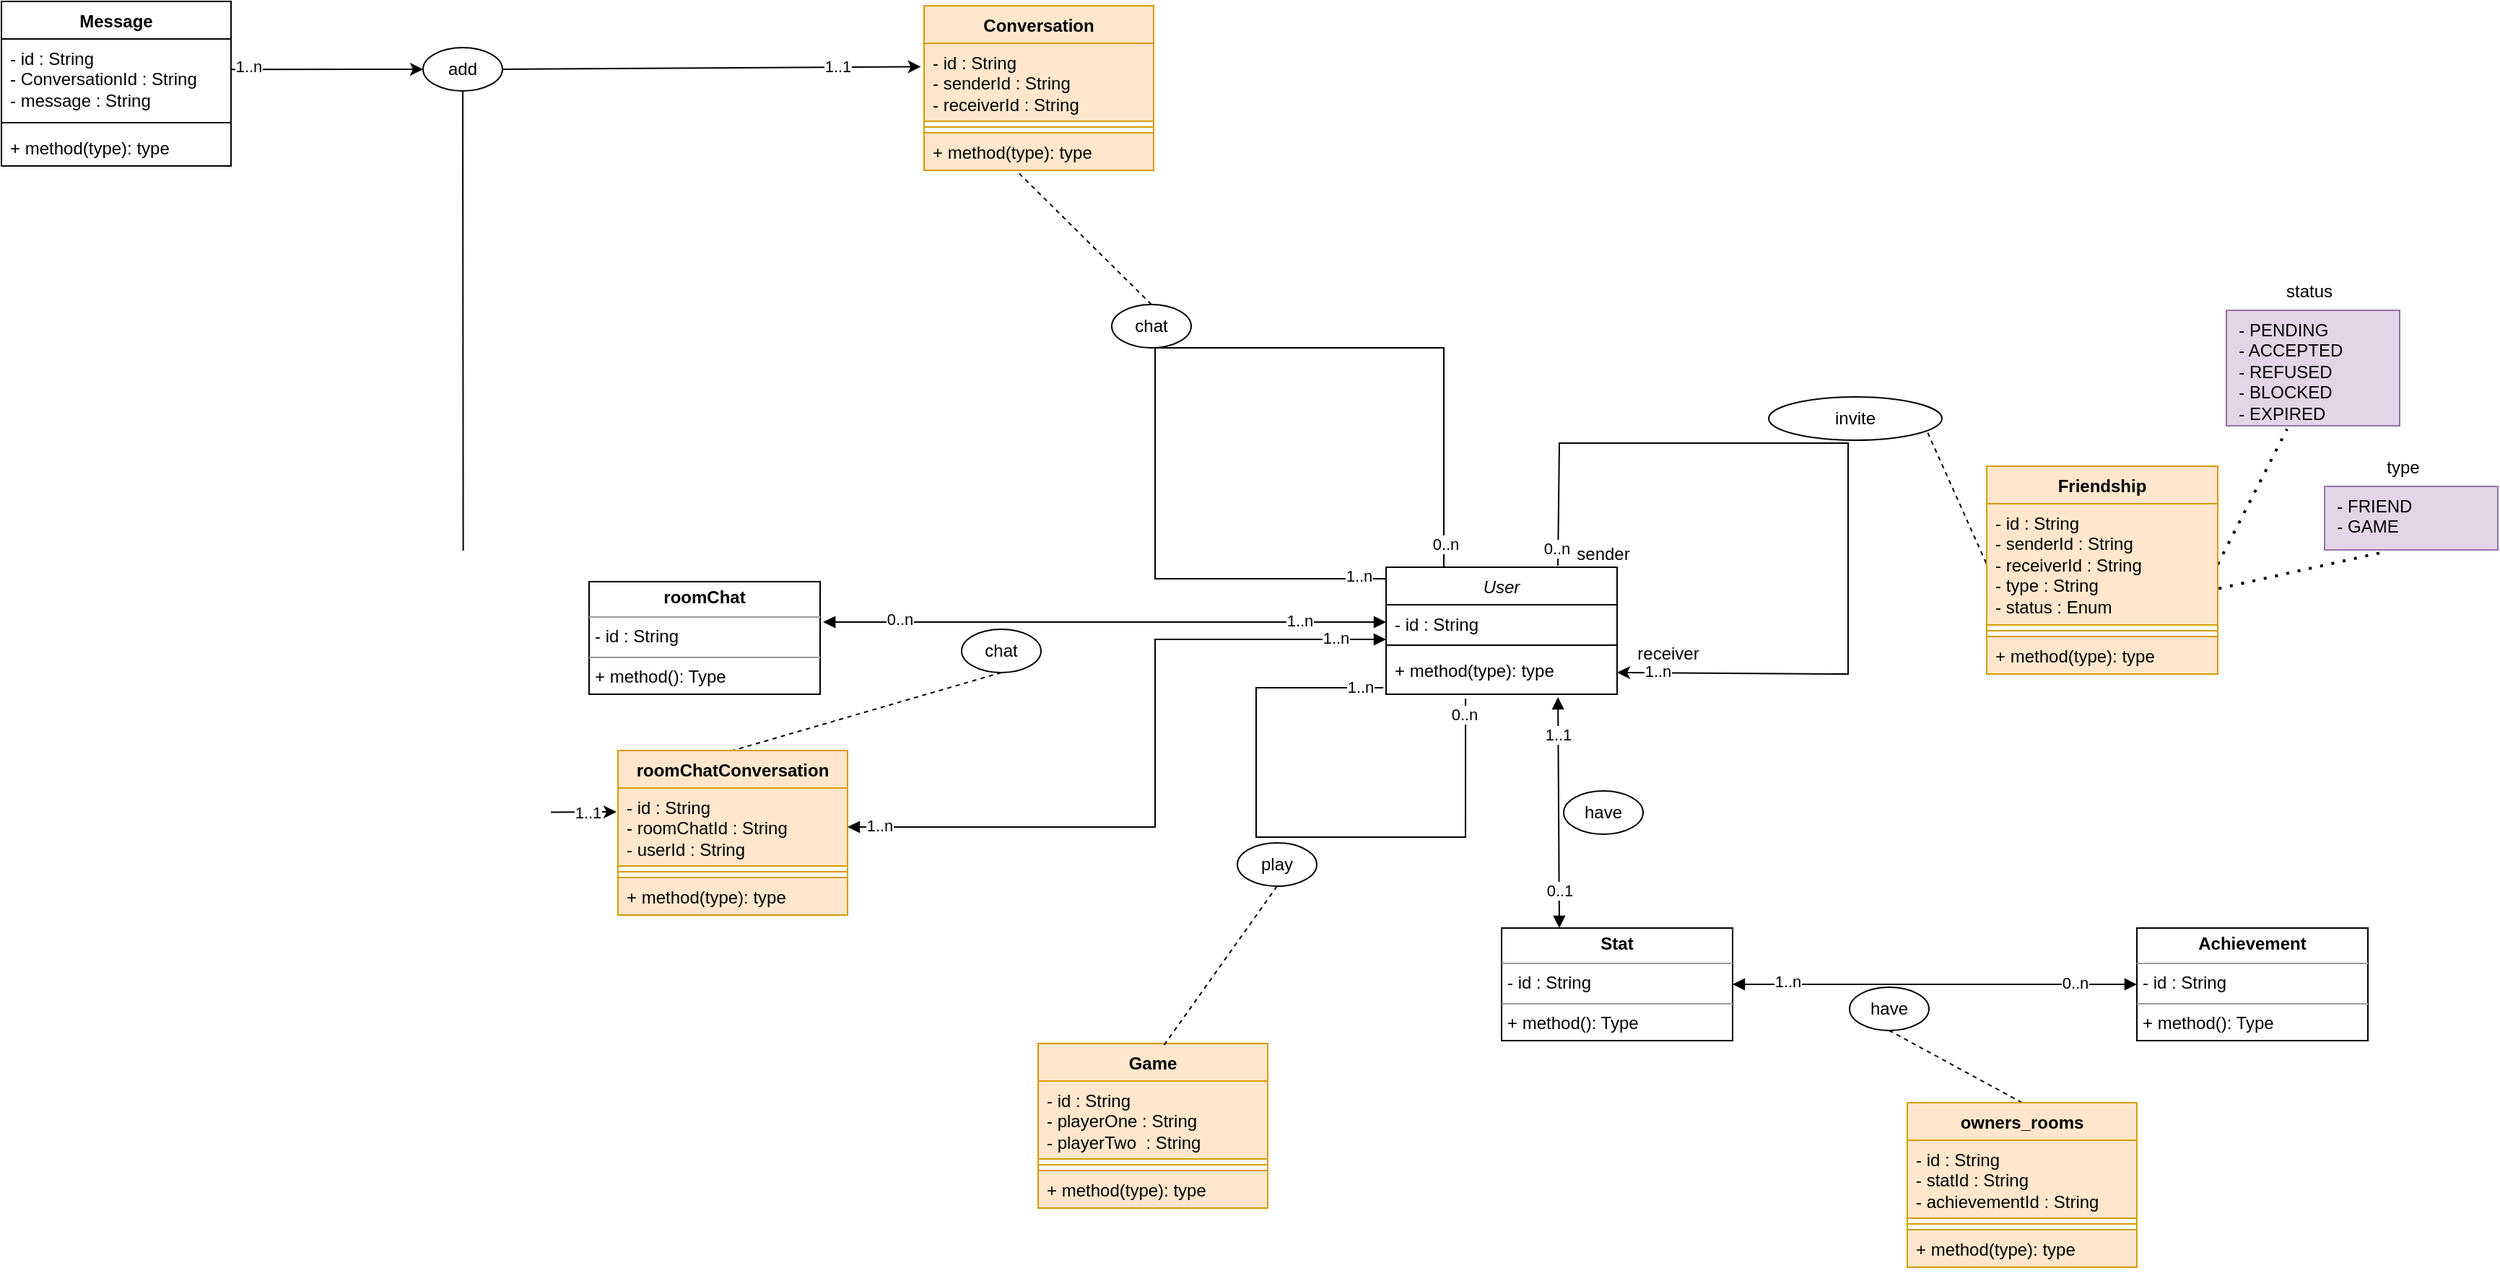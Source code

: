 <mxfile version="21.4.0" type="github">
  <diagram id="C5RBs43oDa-KdzZeNtuy" name="Page-1">
    <mxGraphModel dx="3493" dy="1493" grid="1" gridSize="10" guides="1" tooltips="1" connect="1" arrows="1" fold="1" page="1" pageScale="1" pageWidth="827" pageHeight="1169" math="0" shadow="0">
      <root>
        <mxCell id="WIyWlLk6GJQsqaUBKTNV-0" />
        <mxCell id="WIyWlLk6GJQsqaUBKTNV-1" parent="WIyWlLk6GJQsqaUBKTNV-0" />
        <mxCell id="zkfFHV4jXpPFQw0GAbJ--0" value="User" style="swimlane;fontStyle=2;align=center;verticalAlign=top;childLayout=stackLayout;horizontal=1;startSize=26;horizontalStack=0;resizeParent=1;resizeLast=0;collapsible=1;marginBottom=0;rounded=0;shadow=0;strokeWidth=1;" parent="WIyWlLk6GJQsqaUBKTNV-1" vertex="1">
          <mxGeometry x="320" y="510" width="160" height="88" as="geometry">
            <mxRectangle x="400" y="520" width="160" height="26" as="alternateBounds" />
          </mxGeometry>
        </mxCell>
        <mxCell id="zkfFHV4jXpPFQw0GAbJ--1" value="- id : String" style="text;align=left;verticalAlign=top;spacingLeft=4;spacingRight=4;overflow=hidden;rotatable=0;points=[[0,0.5],[1,0.5]];portConstraint=eastwest;" parent="zkfFHV4jXpPFQw0GAbJ--0" vertex="1">
          <mxGeometry y="26" width="160" height="24" as="geometry" />
        </mxCell>
        <mxCell id="zkfFHV4jXpPFQw0GAbJ--4" value="" style="line;html=1;strokeWidth=1;align=left;verticalAlign=middle;spacingTop=-1;spacingLeft=3;spacingRight=3;rotatable=0;labelPosition=right;points=[];portConstraint=eastwest;" parent="zkfFHV4jXpPFQw0GAbJ--0" vertex="1">
          <mxGeometry y="50" width="160" height="8" as="geometry" />
        </mxCell>
        <mxCell id="ZP9Y8yQ6oTrMv08s4SxV-12" value="" style="endArrow=classic;html=1;rounded=0;exitX=0.595;exitY=-0.006;exitDx=0;exitDy=0;exitPerimeter=0;entryX=1;entryY=0.5;entryDx=0;entryDy=0;" parent="zkfFHV4jXpPFQw0GAbJ--0" target="ZP9Y8yQ6oTrMv08s4SxV-41" edge="1">
          <mxGeometry width="50" height="50" relative="1" as="geometry">
            <mxPoint x="119" y="-0.96" as="sourcePoint" />
            <mxPoint x="199" y="80" as="targetPoint" />
            <Array as="points">
              <mxPoint x="120" y="-86" />
              <mxPoint x="320" y="-86" />
              <mxPoint x="320" y="74" />
            </Array>
          </mxGeometry>
        </mxCell>
        <mxCell id="ZP9Y8yQ6oTrMv08s4SxV-14" value="0..n" style="edgeLabel;html=1;align=center;verticalAlign=middle;resizable=0;points=[];" parent="ZP9Y8yQ6oTrMv08s4SxV-12" vertex="1" connectable="0">
          <mxGeometry x="-0.96" y="1" relative="1" as="geometry">
            <mxPoint as="offset" />
          </mxGeometry>
        </mxCell>
        <mxCell id="ZP9Y8yQ6oTrMv08s4SxV-15" value="1..n" style="edgeLabel;html=1;align=center;verticalAlign=middle;resizable=0;points=[];" parent="ZP9Y8yQ6oTrMv08s4SxV-12" vertex="1" connectable="0">
          <mxGeometry x="0.941" y="-1" relative="1" as="geometry">
            <mxPoint x="10" as="offset" />
          </mxGeometry>
        </mxCell>
        <mxCell id="ZP9Y8yQ6oTrMv08s4SxV-41" value="+ method(type): type" style="text;strokeColor=none;fillColor=none;align=left;verticalAlign=top;spacingLeft=4;spacingRight=4;overflow=hidden;rotatable=0;points=[[0,0.5],[1,0.5]];portConstraint=eastwest;whiteSpace=wrap;html=1;" parent="zkfFHV4jXpPFQw0GAbJ--0" vertex="1">
          <mxGeometry y="58" width="160" height="30" as="geometry" />
        </mxCell>
        <mxCell id="IBgvhfcJ9Fi39RESurxE-10" value="" style="endArrow=none;html=1;edgeStyle=orthogonalEdgeStyle;rounded=0;entryX=0.25;entryY=0;entryDx=0;entryDy=0;exitX=0;exitY=0.5;exitDx=0;exitDy=0;" parent="zkfFHV4jXpPFQw0GAbJ--0" source="zkfFHV4jXpPFQw0GAbJ--1" target="zkfFHV4jXpPFQw0GAbJ--0" edge="1">
          <mxGeometry relative="1" as="geometry">
            <mxPoint y="74" as="sourcePoint" />
            <mxPoint x="-20" y="24" as="targetPoint" />
            <Array as="points">
              <mxPoint y="8" />
              <mxPoint x="-160" y="8" />
              <mxPoint x="-160" y="-152" />
              <mxPoint x="40" y="-152" />
            </Array>
          </mxGeometry>
        </mxCell>
        <mxCell id="IBgvhfcJ9Fi39RESurxE-13" value="0..n" style="edgeLabel;html=1;align=center;verticalAlign=middle;resizable=0;points=[];" parent="IBgvhfcJ9Fi39RESurxE-10" vertex="1" connectable="0">
          <mxGeometry x="0.953" y="1" relative="1" as="geometry">
            <mxPoint as="offset" />
          </mxGeometry>
        </mxCell>
        <mxCell id="IBgvhfcJ9Fi39RESurxE-14" value="1..n" style="edgeLabel;html=1;align=center;verticalAlign=middle;resizable=0;points=[];" parent="IBgvhfcJ9Fi39RESurxE-10" vertex="1" connectable="0">
          <mxGeometry x="-0.934" y="-2" relative="1" as="geometry">
            <mxPoint x="-21" y="-9" as="offset" />
          </mxGeometry>
        </mxCell>
        <mxCell id="1xW8-iUil5HMi-HdQ3HY-20" value="" style="endArrow=none;html=1;edgeStyle=orthogonalEdgeStyle;rounded=0;exitX=0.344;exitY=1.1;exitDx=0;exitDy=0;exitPerimeter=0;entryX=-0.012;entryY=0.85;entryDx=0;entryDy=0;entryPerimeter=0;" edge="1" parent="zkfFHV4jXpPFQw0GAbJ--0" source="ZP9Y8yQ6oTrMv08s4SxV-41" target="ZP9Y8yQ6oTrMv08s4SxV-41">
          <mxGeometry relative="1" as="geometry">
            <mxPoint x="55.04" y="107.99" as="sourcePoint" />
            <mxPoint y="75" as="targetPoint" />
            <Array as="points">
              <mxPoint x="55" y="187" />
              <mxPoint x="-90" y="187" />
              <mxPoint x="-90" y="84" />
            </Array>
          </mxGeometry>
        </mxCell>
        <mxCell id="1xW8-iUil5HMi-HdQ3HY-30" value="1..n" style="edgeLabel;html=1;align=center;verticalAlign=middle;resizable=0;points=[];" vertex="1" connectable="0" parent="1xW8-iUil5HMi-HdQ3HY-20">
          <mxGeometry x="0.923" y="2" relative="1" as="geometry">
            <mxPoint y="1" as="offset" />
          </mxGeometry>
        </mxCell>
        <mxCell id="1xW8-iUil5HMi-HdQ3HY-31" value="0..n" style="edgeLabel;html=1;align=center;verticalAlign=middle;resizable=0;points=[];" vertex="1" connectable="0" parent="1xW8-iUil5HMi-HdQ3HY-20">
          <mxGeometry x="-0.948" y="-1" relative="1" as="geometry">
            <mxPoint as="offset" />
          </mxGeometry>
        </mxCell>
        <mxCell id="t-XptclObG062WxtiwhP-8" value="" style="endArrow=none;dashed=1;html=1;rounded=0;entryX=0;entryY=0.5;entryDx=0;entryDy=0;exitX=0.918;exitY=0.827;exitDx=0;exitDy=0;exitPerimeter=0;" parent="WIyWlLk6GJQsqaUBKTNV-1" source="t-XptclObG062WxtiwhP-11" target="ZP9Y8yQ6oTrMv08s4SxV-38" edge="1">
          <mxGeometry width="50" height="50" relative="1" as="geometry">
            <mxPoint x="720" y="500" as="sourcePoint" />
            <mxPoint x="800" y="460" as="targetPoint" />
          </mxGeometry>
        </mxCell>
        <mxCell id="t-XptclObG062WxtiwhP-11" value="invite" style="ellipse;whiteSpace=wrap;html=1;" parent="WIyWlLk6GJQsqaUBKTNV-1" vertex="1">
          <mxGeometry x="585" y="392" width="120" height="30" as="geometry" />
        </mxCell>
        <mxCell id="t-XptclObG062WxtiwhP-16" value="&amp;nbsp; - PENDING&lt;br&gt;&amp;nbsp; - ACCEPTED&lt;br&gt;&amp;nbsp; - REFUSED&lt;br&gt;&amp;nbsp; - BLOCKED&lt;br&gt;&amp;nbsp; - EXPIRED" style="whiteSpace=wrap;html=1;align=left;verticalAlign=top;fillColor=#e1d5e7;strokeColor=#9673a6;" parent="WIyWlLk6GJQsqaUBKTNV-1" vertex="1">
          <mxGeometry x="902" y="332" width="120" height="80" as="geometry" />
        </mxCell>
        <mxCell id="t-XptclObG062WxtiwhP-18" value="" style="endArrow=none;dashed=1;html=1;dashPattern=1 3;strokeWidth=2;rounded=0;entryX=0.35;entryY=1.029;entryDx=0;entryDy=0;entryPerimeter=0;exitX=1;exitY=0.5;exitDx=0;exitDy=0;" parent="WIyWlLk6GJQsqaUBKTNV-1" source="ZP9Y8yQ6oTrMv08s4SxV-38" target="t-XptclObG062WxtiwhP-16" edge="1">
          <mxGeometry width="50" height="50" relative="1" as="geometry">
            <mxPoint x="961" y="449.75" as="sourcePoint" />
            <mxPoint x="1040" y="437" as="targetPoint" />
          </mxGeometry>
        </mxCell>
        <mxCell id="t-XptclObG062WxtiwhP-19" value="status" style="text;html=1;align=center;verticalAlign=middle;resizable=0;points=[];autosize=1;strokeColor=none;fillColor=none;" parent="WIyWlLk6GJQsqaUBKTNV-1" vertex="1">
          <mxGeometry x="929" y="304" width="60" height="30" as="geometry" />
        </mxCell>
        <mxCell id="ZP9Y8yQ6oTrMv08s4SxV-18" value="sender" style="text;html=1;align=center;verticalAlign=middle;resizable=0;points=[];autosize=1;strokeColor=none;fillColor=none;" parent="WIyWlLk6GJQsqaUBKTNV-1" vertex="1">
          <mxGeometry x="440" y="486" width="60" height="30" as="geometry" />
        </mxCell>
        <mxCell id="ZP9Y8yQ6oTrMv08s4SxV-19" value="receiver" style="text;html=1;align=center;verticalAlign=middle;resizable=0;points=[];autosize=1;strokeColor=none;fillColor=none;" parent="WIyWlLk6GJQsqaUBKTNV-1" vertex="1">
          <mxGeometry x="480" y="555" width="70" height="30" as="geometry" />
        </mxCell>
        <mxCell id="ZP9Y8yQ6oTrMv08s4SxV-37" value="Friendship" style="swimlane;fontStyle=1;align=center;verticalAlign=top;childLayout=stackLayout;horizontal=1;startSize=26;horizontalStack=0;resizeParent=1;resizeParentMax=0;resizeLast=0;collapsible=1;marginBottom=0;whiteSpace=wrap;html=1;fillColor=#ffe6cc;strokeColor=#d79b00;" parent="WIyWlLk6GJQsqaUBKTNV-1" vertex="1">
          <mxGeometry x="736" y="440" width="160" height="144" as="geometry">
            <mxRectangle x="760" y="440" width="100" height="30" as="alternateBounds" />
          </mxGeometry>
        </mxCell>
        <mxCell id="ZP9Y8yQ6oTrMv08s4SxV-38" value="- id : String&lt;br&gt;- senderId : String&lt;br&gt;- receiverId : String&lt;br&gt;- type : String&lt;br&gt;- status : Enum" style="text;strokeColor=#d79b00;fillColor=#ffe6cc;align=left;verticalAlign=top;spacingLeft=4;spacingRight=4;overflow=hidden;rotatable=0;points=[[0,0.5],[1,0.5]];portConstraint=eastwest;whiteSpace=wrap;html=1;" parent="ZP9Y8yQ6oTrMv08s4SxV-37" vertex="1">
          <mxGeometry y="26" width="160" height="84" as="geometry" />
        </mxCell>
        <mxCell id="ZP9Y8yQ6oTrMv08s4SxV-39" value="" style="line;strokeWidth=1;fillColor=none;align=left;verticalAlign=middle;spacingTop=-1;spacingLeft=3;spacingRight=3;rotatable=0;labelPosition=right;points=[];portConstraint=eastwest;strokeColor=inherit;" parent="ZP9Y8yQ6oTrMv08s4SxV-37" vertex="1">
          <mxGeometry y="110" width="160" height="8" as="geometry" />
        </mxCell>
        <mxCell id="ZP9Y8yQ6oTrMv08s4SxV-40" value="+ method(type): type" style="text;strokeColor=#d79b00;fillColor=#ffe6cc;align=left;verticalAlign=top;spacingLeft=4;spacingRight=4;overflow=hidden;rotatable=0;points=[[0,0.5],[1,0.5]];portConstraint=eastwest;whiteSpace=wrap;html=1;" parent="ZP9Y8yQ6oTrMv08s4SxV-37" vertex="1">
          <mxGeometry y="118" width="160" height="26" as="geometry" />
        </mxCell>
        <mxCell id="ZP9Y8yQ6oTrMv08s4SxV-46" value="Message" style="swimlane;fontStyle=1;align=center;verticalAlign=top;childLayout=stackLayout;horizontal=1;startSize=26;horizontalStack=0;resizeParent=1;resizeParentMax=0;resizeLast=0;collapsible=1;marginBottom=0;whiteSpace=wrap;html=1;" parent="WIyWlLk6GJQsqaUBKTNV-1" vertex="1">
          <mxGeometry x="-639" y="118" width="159" height="114" as="geometry">
            <mxRectangle x="-159" y="322" width="90" height="30" as="alternateBounds" />
          </mxGeometry>
        </mxCell>
        <mxCell id="ZP9Y8yQ6oTrMv08s4SxV-47" value="- id : String&lt;br&gt;- ConversationId : String&lt;br&gt;- message : String&lt;br&gt;" style="text;strokeColor=none;fillColor=none;align=left;verticalAlign=top;spacingLeft=4;spacingRight=4;overflow=hidden;rotatable=0;points=[[0,0.5],[1,0.5]];portConstraint=eastwest;whiteSpace=wrap;html=1;" parent="ZP9Y8yQ6oTrMv08s4SxV-46" vertex="1">
          <mxGeometry y="26" width="159" height="54" as="geometry" />
        </mxCell>
        <mxCell id="ZP9Y8yQ6oTrMv08s4SxV-48" value="" style="line;strokeWidth=1;fillColor=none;align=left;verticalAlign=middle;spacingTop=-1;spacingLeft=3;spacingRight=3;rotatable=0;labelPosition=right;points=[];portConstraint=eastwest;strokeColor=inherit;" parent="ZP9Y8yQ6oTrMv08s4SxV-46" vertex="1">
          <mxGeometry y="80" width="159" height="8" as="geometry" />
        </mxCell>
        <mxCell id="ZP9Y8yQ6oTrMv08s4SxV-49" value="+ method(type): type" style="text;strokeColor=none;fillColor=none;align=left;verticalAlign=top;spacingLeft=4;spacingRight=4;overflow=hidden;rotatable=0;points=[[0,0.5],[1,0.5]];portConstraint=eastwest;whiteSpace=wrap;html=1;" parent="ZP9Y8yQ6oTrMv08s4SxV-46" vertex="1">
          <mxGeometry y="88" width="159" height="26" as="geometry" />
        </mxCell>
        <mxCell id="ZP9Y8yQ6oTrMv08s4SxV-58" value="" style="endArrow=none;dashed=1;html=1;rounded=0;entryX=0.408;entryY=1.046;entryDx=0;entryDy=0;entryPerimeter=0;exitX=0.5;exitY=0;exitDx=0;exitDy=0;" parent="WIyWlLk6GJQsqaUBKTNV-1" source="IBgvhfcJ9Fi39RESurxE-19" target="ZP9Y8yQ6oTrMv08s4SxV-62" edge="1">
          <mxGeometry width="50" height="50" relative="1" as="geometry">
            <mxPoint x="130" y="510" as="sourcePoint" />
            <mxPoint x="243.977" y="434.988" as="targetPoint" />
          </mxGeometry>
        </mxCell>
        <mxCell id="ZP9Y8yQ6oTrMv08s4SxV-59" value="Conversation" style="swimlane;fontStyle=1;align=center;verticalAlign=top;childLayout=stackLayout;horizontal=1;startSize=26;horizontalStack=0;resizeParent=1;resizeParentMax=0;resizeLast=0;collapsible=1;marginBottom=0;whiteSpace=wrap;html=1;fillColor=#ffe6cc;strokeColor=#d79b00;" parent="WIyWlLk6GJQsqaUBKTNV-1" vertex="1">
          <mxGeometry y="121" width="159" height="114" as="geometry">
            <mxRectangle x="199" y="327" width="120" height="30" as="alternateBounds" />
          </mxGeometry>
        </mxCell>
        <mxCell id="ZP9Y8yQ6oTrMv08s4SxV-60" value="- id : String&lt;br&gt;- senderId : String&lt;br&gt;- receiverId : String" style="text;strokeColor=#d79b00;fillColor=#ffe6cc;align=left;verticalAlign=top;spacingLeft=4;spacingRight=4;overflow=hidden;rotatable=0;points=[[0,0.5],[1,0.5]];portConstraint=eastwest;whiteSpace=wrap;html=1;" parent="ZP9Y8yQ6oTrMv08s4SxV-59" vertex="1">
          <mxGeometry y="26" width="159" height="54" as="geometry" />
        </mxCell>
        <mxCell id="ZP9Y8yQ6oTrMv08s4SxV-61" value="" style="line;strokeWidth=1;fillColor=none;align=left;verticalAlign=middle;spacingTop=-1;spacingLeft=3;spacingRight=3;rotatable=0;labelPosition=right;points=[];portConstraint=eastwest;strokeColor=inherit;" parent="ZP9Y8yQ6oTrMv08s4SxV-59" vertex="1">
          <mxGeometry y="80" width="159" height="8" as="geometry" />
        </mxCell>
        <mxCell id="ZP9Y8yQ6oTrMv08s4SxV-62" value="+ method(type): type" style="text;strokeColor=#d79b00;fillColor=#ffe6cc;align=left;verticalAlign=top;spacingLeft=4;spacingRight=4;overflow=hidden;rotatable=0;points=[[0,0.5],[1,0.5]];portConstraint=eastwest;whiteSpace=wrap;html=1;" parent="ZP9Y8yQ6oTrMv08s4SxV-59" vertex="1">
          <mxGeometry y="88" width="159" height="26" as="geometry" />
        </mxCell>
        <mxCell id="ZP9Y8yQ6oTrMv08s4SxV-63" value="" style="endArrow=classic;html=1;rounded=0;entryX=-0.014;entryY=0.3;entryDx=0;entryDy=0;entryPerimeter=0;exitX=1;exitY=0.5;exitDx=0;exitDy=0;" parent="WIyWlLk6GJQsqaUBKTNV-1" source="ZP9Y8yQ6oTrMv08s4SxV-67" target="ZP9Y8yQ6oTrMv08s4SxV-60" edge="1">
          <mxGeometry width="50" height="50" relative="1" as="geometry">
            <mxPoint x="-90" y="167" as="sourcePoint" />
            <mxPoint x="9" y="271" as="targetPoint" />
          </mxGeometry>
        </mxCell>
        <mxCell id="ZP9Y8yQ6oTrMv08s4SxV-66" value="1..1" style="edgeLabel;html=1;align=center;verticalAlign=middle;resizable=0;points=[];" parent="ZP9Y8yQ6oTrMv08s4SxV-63" vertex="1" connectable="0">
          <mxGeometry x="0.688" y="-1" relative="1" as="geometry">
            <mxPoint x="-13" y="-2" as="offset" />
          </mxGeometry>
        </mxCell>
        <mxCell id="fXD0ZLrGMLsOHsutMgOB-6" value="&lt;p style=&quot;margin:0px;margin-top:4px;text-align:center;&quot;&gt;&lt;b&gt;Stat&lt;/b&gt;&lt;/p&gt;&lt;hr size=&quot;1&quot;&gt;&lt;p style=&quot;margin:0px;margin-left:4px;&quot;&gt;- id : String&lt;/p&gt;&lt;hr size=&quot;1&quot;&gt;&lt;p style=&quot;margin:0px;margin-left:4px;&quot;&gt;+ method(): Type&lt;/p&gt;" style="verticalAlign=top;align=left;overflow=fill;fontSize=12;fontFamily=Helvetica;html=1;whiteSpace=wrap;" parent="WIyWlLk6GJQsqaUBKTNV-1" vertex="1">
          <mxGeometry x="400" y="760" width="160" height="78" as="geometry" />
        </mxCell>
        <mxCell id="fXD0ZLrGMLsOHsutMgOB-7" value="" style="endArrow=block;startArrow=block;endFill=1;startFill=1;html=1;rounded=0;entryX=0.744;entryY=1.067;entryDx=0;entryDy=0;exitX=0.25;exitY=0;exitDx=0;exitDy=0;entryPerimeter=0;" parent="WIyWlLk6GJQsqaUBKTNV-1" source="fXD0ZLrGMLsOHsutMgOB-6" target="ZP9Y8yQ6oTrMv08s4SxV-41" edge="1">
          <mxGeometry width="160" relative="1" as="geometry">
            <mxPoint x="340" y="750" as="sourcePoint" />
            <mxPoint x="500" y="750" as="targetPoint" />
          </mxGeometry>
        </mxCell>
        <mxCell id="fXD0ZLrGMLsOHsutMgOB-8" value="1..1" style="edgeLabel;html=1;align=center;verticalAlign=middle;resizable=0;points=[];" parent="fXD0ZLrGMLsOHsutMgOB-7" vertex="1" connectable="0">
          <mxGeometry x="0.689" relative="1" as="geometry">
            <mxPoint y="1" as="offset" />
          </mxGeometry>
        </mxCell>
        <mxCell id="fXD0ZLrGMLsOHsutMgOB-9" value="0..1" style="edgeLabel;html=1;align=center;verticalAlign=middle;resizable=0;points=[];" parent="fXD0ZLrGMLsOHsutMgOB-7" vertex="1" connectable="0">
          <mxGeometry x="-0.728" relative="1" as="geometry">
            <mxPoint y="-4" as="offset" />
          </mxGeometry>
        </mxCell>
        <mxCell id="fXD0ZLrGMLsOHsutMgOB-10" value="have" style="ellipse;whiteSpace=wrap;html=1;" parent="WIyWlLk6GJQsqaUBKTNV-1" vertex="1">
          <mxGeometry x="443" y="665" width="55" height="30" as="geometry" />
        </mxCell>
        <mxCell id="cSd56_UXpaNaqpnOmuZ3-0" value="&lt;p style=&quot;margin:0px;margin-top:4px;text-align:center;&quot;&gt;&lt;b&gt;Achievement&lt;/b&gt;&lt;/p&gt;&lt;hr size=&quot;1&quot;&gt;&lt;p style=&quot;margin:0px;margin-left:4px;&quot;&gt;- id : String&lt;/p&gt;&lt;hr size=&quot;1&quot;&gt;&lt;p style=&quot;margin:0px;margin-left:4px;&quot;&gt;+ method(): Type&lt;/p&gt;" style="verticalAlign=top;align=left;overflow=fill;fontSize=12;fontFamily=Helvetica;html=1;whiteSpace=wrap;" parent="WIyWlLk6GJQsqaUBKTNV-1" vertex="1">
          <mxGeometry x="840" y="760" width="160" height="78" as="geometry" />
        </mxCell>
        <mxCell id="cSd56_UXpaNaqpnOmuZ3-1" value="" style="endArrow=block;startArrow=block;endFill=1;startFill=1;html=1;rounded=0;entryX=0;entryY=0.5;entryDx=0;entryDy=0;exitX=1;exitY=0.5;exitDx=0;exitDy=0;" parent="WIyWlLk6GJQsqaUBKTNV-1" source="fXD0ZLrGMLsOHsutMgOB-6" target="cSd56_UXpaNaqpnOmuZ3-0" edge="1">
          <mxGeometry width="160" relative="1" as="geometry">
            <mxPoint x="540" y="770" as="sourcePoint" />
            <mxPoint x="540" y="626" as="targetPoint" />
          </mxGeometry>
        </mxCell>
        <mxCell id="cSd56_UXpaNaqpnOmuZ3-2" value="0..n" style="edgeLabel;html=1;align=center;verticalAlign=middle;resizable=0;points=[];" parent="cSd56_UXpaNaqpnOmuZ3-1" vertex="1" connectable="0">
          <mxGeometry x="0.689" relative="1" as="geometry">
            <mxPoint y="-1" as="offset" />
          </mxGeometry>
        </mxCell>
        <mxCell id="cSd56_UXpaNaqpnOmuZ3-3" value="1..n" style="edgeLabel;html=1;align=center;verticalAlign=middle;resizable=0;points=[];" parent="cSd56_UXpaNaqpnOmuZ3-1" vertex="1" connectable="0">
          <mxGeometry x="-0.728" relative="1" as="geometry">
            <mxPoint y="-2" as="offset" />
          </mxGeometry>
        </mxCell>
        <mxCell id="cSd56_UXpaNaqpnOmuZ3-4" value="have" style="ellipse;whiteSpace=wrap;html=1;" parent="WIyWlLk6GJQsqaUBKTNV-1" vertex="1">
          <mxGeometry x="641" y="801" width="55" height="30" as="geometry" />
        </mxCell>
        <mxCell id="cSd56_UXpaNaqpnOmuZ3-5" value="" style="endArrow=none;dashed=1;html=1;rounded=0;exitX=0.5;exitY=0;exitDx=0;exitDy=0;entryX=0.5;entryY=1;entryDx=0;entryDy=0;" parent="WIyWlLk6GJQsqaUBKTNV-1" source="cSd56_UXpaNaqpnOmuZ3-6" target="cSd56_UXpaNaqpnOmuZ3-4" edge="1">
          <mxGeometry width="50" height="50" relative="1" as="geometry">
            <mxPoint x="434" y="905" as="sourcePoint" />
            <mxPoint x="520" y="855" as="targetPoint" />
          </mxGeometry>
        </mxCell>
        <mxCell id="cSd56_UXpaNaqpnOmuZ3-6" value="owners_rooms" style="swimlane;fontStyle=1;align=center;verticalAlign=top;childLayout=stackLayout;horizontal=1;startSize=26;horizontalStack=0;resizeParent=1;resizeParentMax=0;resizeLast=0;collapsible=1;marginBottom=0;whiteSpace=wrap;html=1;fillColor=#ffe6cc;strokeColor=#d79b00;" parent="WIyWlLk6GJQsqaUBKTNV-1" vertex="1">
          <mxGeometry x="681" y="881" width="159" height="114" as="geometry">
            <mxRectangle x="199" y="327" width="120" height="30" as="alternateBounds" />
          </mxGeometry>
        </mxCell>
        <mxCell id="cSd56_UXpaNaqpnOmuZ3-7" value="- id : String&lt;br&gt;- statId : String&lt;br&gt;- achievementId : String" style="text;strokeColor=#d79b00;fillColor=#ffe6cc;align=left;verticalAlign=top;spacingLeft=4;spacingRight=4;overflow=hidden;rotatable=0;points=[[0,0.5],[1,0.5]];portConstraint=eastwest;whiteSpace=wrap;html=1;" parent="cSd56_UXpaNaqpnOmuZ3-6" vertex="1">
          <mxGeometry y="26" width="159" height="54" as="geometry" />
        </mxCell>
        <mxCell id="cSd56_UXpaNaqpnOmuZ3-8" value="" style="line;strokeWidth=1;fillColor=none;align=left;verticalAlign=middle;spacingTop=-1;spacingLeft=3;spacingRight=3;rotatable=0;labelPosition=right;points=[];portConstraint=eastwest;strokeColor=inherit;" parent="cSd56_UXpaNaqpnOmuZ3-6" vertex="1">
          <mxGeometry y="80" width="159" height="8" as="geometry" />
        </mxCell>
        <mxCell id="cSd56_UXpaNaqpnOmuZ3-9" value="+ method(type): type" style="text;strokeColor=#d79b00;fillColor=#ffe6cc;align=left;verticalAlign=top;spacingLeft=4;spacingRight=4;overflow=hidden;rotatable=0;points=[[0,0.5],[1,0.5]];portConstraint=eastwest;whiteSpace=wrap;html=1;" parent="cSd56_UXpaNaqpnOmuZ3-6" vertex="1">
          <mxGeometry y="88" width="159" height="26" as="geometry" />
        </mxCell>
        <mxCell id="cSd56_UXpaNaqpnOmuZ3-12" value="&amp;nbsp; - FRIEND&lt;br&gt;&amp;nbsp; - GAME" style="whiteSpace=wrap;html=1;align=left;verticalAlign=top;fillColor=#e1d5e7;strokeColor=#9673a6;" parent="WIyWlLk6GJQsqaUBKTNV-1" vertex="1">
          <mxGeometry x="970" y="454" width="120" height="44" as="geometry" />
        </mxCell>
        <mxCell id="cSd56_UXpaNaqpnOmuZ3-13" value="" style="endArrow=none;dashed=1;html=1;dashPattern=1 3;strokeWidth=2;rounded=0;entryX=0.35;entryY=1.029;entryDx=0;entryDy=0;entryPerimeter=0;exitX=1.004;exitY=0.7;exitDx=0;exitDy=0;exitPerimeter=0;" parent="WIyWlLk6GJQsqaUBKTNV-1" source="ZP9Y8yQ6oTrMv08s4SxV-38" target="cSd56_UXpaNaqpnOmuZ3-12" edge="1">
          <mxGeometry width="50" height="50" relative="1" as="geometry">
            <mxPoint x="930" y="520" as="sourcePoint" />
            <mxPoint x="1368" y="587" as="targetPoint" />
          </mxGeometry>
        </mxCell>
        <mxCell id="cSd56_UXpaNaqpnOmuZ3-14" value="type" style="text;html=1;align=center;verticalAlign=middle;resizable=0;points=[];autosize=1;strokeColor=none;fillColor=none;" parent="WIyWlLk6GJQsqaUBKTNV-1" vertex="1">
          <mxGeometry x="999" y="426" width="50" height="30" as="geometry" />
        </mxCell>
        <mxCell id="IBgvhfcJ9Fi39RESurxE-15" value="&lt;p style=&quot;margin:0px;margin-top:4px;text-align:center;&quot;&gt;&lt;b&gt;roomChat&lt;/b&gt;&lt;/p&gt;&lt;hr size=&quot;1&quot;&gt;&lt;p style=&quot;margin:0px;margin-left:4px;&quot;&gt;- id : String&lt;/p&gt;&lt;hr size=&quot;1&quot;&gt;&lt;p style=&quot;margin:0px;margin-left:4px;&quot;&gt;+ method(): Type&lt;/p&gt;" style="verticalAlign=top;align=left;overflow=fill;fontSize=12;fontFamily=Helvetica;html=1;whiteSpace=wrap;" parent="WIyWlLk6GJQsqaUBKTNV-1" vertex="1">
          <mxGeometry x="-232" y="520" width="160" height="78" as="geometry" />
        </mxCell>
        <mxCell id="IBgvhfcJ9Fi39RESurxE-16" value="" style="endArrow=block;startArrow=block;endFill=1;startFill=1;html=1;rounded=0;exitX=1.013;exitY=0.359;exitDx=0;exitDy=0;exitPerimeter=0;" parent="WIyWlLk6GJQsqaUBKTNV-1" source="IBgvhfcJ9Fi39RESurxE-15" target="zkfFHV4jXpPFQw0GAbJ--1" edge="1">
          <mxGeometry width="160" relative="1" as="geometry">
            <mxPoint x="130" y="662" as="sourcePoint" />
            <mxPoint x="320" y="550" as="targetPoint" />
          </mxGeometry>
        </mxCell>
        <mxCell id="IBgvhfcJ9Fi39RESurxE-17" value="1..n" style="edgeLabel;html=1;align=center;verticalAlign=middle;resizable=0;points=[];" parent="IBgvhfcJ9Fi39RESurxE-16" vertex="1" connectable="0">
          <mxGeometry x="0.689" relative="1" as="geometry">
            <mxPoint y="-1" as="offset" />
          </mxGeometry>
        </mxCell>
        <mxCell id="IBgvhfcJ9Fi39RESurxE-18" value="0..n" style="edgeLabel;html=1;align=center;verticalAlign=middle;resizable=0;points=[];" parent="IBgvhfcJ9Fi39RESurxE-16" vertex="1" connectable="0">
          <mxGeometry x="-0.728" relative="1" as="geometry">
            <mxPoint y="-2" as="offset" />
          </mxGeometry>
        </mxCell>
        <mxCell id="IBgvhfcJ9Fi39RESurxE-19" value="chat" style="ellipse;whiteSpace=wrap;html=1;" parent="WIyWlLk6GJQsqaUBKTNV-1" vertex="1">
          <mxGeometry x="130" y="328" width="55" height="30" as="geometry" />
        </mxCell>
        <mxCell id="IBgvhfcJ9Fi39RESurxE-20" value="chat" style="ellipse;whiteSpace=wrap;html=1;" parent="WIyWlLk6GJQsqaUBKTNV-1" vertex="1">
          <mxGeometry x="26" y="553" width="55" height="30" as="geometry" />
        </mxCell>
        <mxCell id="IBgvhfcJ9Fi39RESurxE-21" value="" style="endArrow=none;dashed=1;html=1;rounded=0;exitX=0.5;exitY=1;exitDx=0;exitDy=0;entryX=0.5;entryY=0;entryDx=0;entryDy=0;" parent="WIyWlLk6GJQsqaUBKTNV-1" source="IBgvhfcJ9Fi39RESurxE-20" target="IBgvhfcJ9Fi39RESurxE-22" edge="1">
          <mxGeometry width="50" height="50" relative="1" as="geometry">
            <mxPoint x="165" y="404" as="sourcePoint" />
            <mxPoint x="100" y="700" as="targetPoint" />
            <Array as="points" />
          </mxGeometry>
        </mxCell>
        <mxCell id="IBgvhfcJ9Fi39RESurxE-22" value="roomChatConversation" style="swimlane;fontStyle=1;align=center;verticalAlign=top;childLayout=stackLayout;horizontal=1;startSize=26;horizontalStack=0;resizeParent=1;resizeParentMax=0;resizeLast=0;collapsible=1;marginBottom=0;whiteSpace=wrap;html=1;fillColor=#ffe6cc;strokeColor=#d79b00;" parent="WIyWlLk6GJQsqaUBKTNV-1" vertex="1">
          <mxGeometry x="-212" y="637" width="159" height="114" as="geometry">
            <mxRectangle x="199" y="327" width="120" height="30" as="alternateBounds" />
          </mxGeometry>
        </mxCell>
        <mxCell id="IBgvhfcJ9Fi39RESurxE-23" value="- id : String&lt;br&gt;- roomChatId : String&lt;br&gt;- userId : String" style="text;strokeColor=#d79b00;fillColor=#ffe6cc;align=left;verticalAlign=top;spacingLeft=4;spacingRight=4;overflow=hidden;rotatable=0;points=[[0,0.5],[1,0.5]];portConstraint=eastwest;whiteSpace=wrap;html=1;" parent="IBgvhfcJ9Fi39RESurxE-22" vertex="1">
          <mxGeometry y="26" width="159" height="54" as="geometry" />
        </mxCell>
        <mxCell id="IBgvhfcJ9Fi39RESurxE-24" value="" style="line;strokeWidth=1;fillColor=none;align=left;verticalAlign=middle;spacingTop=-1;spacingLeft=3;spacingRight=3;rotatable=0;labelPosition=right;points=[];portConstraint=eastwest;strokeColor=inherit;" parent="IBgvhfcJ9Fi39RESurxE-22" vertex="1">
          <mxGeometry y="80" width="159" height="8" as="geometry" />
        </mxCell>
        <mxCell id="IBgvhfcJ9Fi39RESurxE-25" value="+ method(type): type" style="text;strokeColor=#d79b00;fillColor=#ffe6cc;align=left;verticalAlign=top;spacingLeft=4;spacingRight=4;overflow=hidden;rotatable=0;points=[[0,0.5],[1,0.5]];portConstraint=eastwest;whiteSpace=wrap;html=1;" parent="IBgvhfcJ9Fi39RESurxE-22" vertex="1">
          <mxGeometry y="88" width="159" height="26" as="geometry" />
        </mxCell>
        <mxCell id="IBgvhfcJ9Fi39RESurxE-26" value="" style="endArrow=classic;html=1;rounded=0;exitX=1;exitY=0.391;exitDx=0;exitDy=0;exitPerimeter=0;entryX=0;entryY=0.5;entryDx=0;entryDy=0;" parent="WIyWlLk6GJQsqaUBKTNV-1" source="ZP9Y8yQ6oTrMv08s4SxV-47" target="ZP9Y8yQ6oTrMv08s4SxV-67" edge="1">
          <mxGeometry width="50" height="50" relative="1" as="geometry">
            <mxPoint x="-161" y="189" as="sourcePoint" />
            <mxPoint x="-150" y="167" as="targetPoint" />
          </mxGeometry>
        </mxCell>
        <mxCell id="IBgvhfcJ9Fi39RESurxE-27" value="1..n" style="edgeLabel;html=1;align=center;verticalAlign=middle;resizable=0;points=[];" parent="IBgvhfcJ9Fi39RESurxE-26" vertex="1" connectable="0">
          <mxGeometry x="-0.849" y="1" relative="1" as="geometry">
            <mxPoint x="2" y="-1" as="offset" />
          </mxGeometry>
        </mxCell>
        <mxCell id="ZP9Y8yQ6oTrMv08s4SxV-67" value="add" style="ellipse;whiteSpace=wrap;html=1;" parent="WIyWlLk6GJQsqaUBKTNV-1" vertex="1">
          <mxGeometry x="-347" y="150" width="55" height="30" as="geometry" />
        </mxCell>
        <mxCell id="IBgvhfcJ9Fi39RESurxE-29" value="" style="endArrow=classic;html=1;rounded=0;exitX=0.5;exitY=1;exitDx=0;exitDy=0;entryX=-0.006;entryY=0.306;entryDx=0;entryDy=0;entryPerimeter=0;" parent="WIyWlLk6GJQsqaUBKTNV-1" source="ZP9Y8yQ6oTrMv08s4SxV-67" edge="1" target="IBgvhfcJ9Fi39RESurxE-23">
          <mxGeometry width="50" height="50" relative="1" as="geometry">
            <mxPoint x="-45" y="312" as="sourcePoint" />
            <mxPoint x="-80" y="690" as="targetPoint" />
            <Array as="points">
              <mxPoint x="-319" y="680" />
            </Array>
          </mxGeometry>
        </mxCell>
        <mxCell id="IBgvhfcJ9Fi39RESurxE-30" value="1..1" style="edgeLabel;html=1;align=center;verticalAlign=middle;resizable=0;points=[];" parent="IBgvhfcJ9Fi39RESurxE-29" vertex="1" connectable="0">
          <mxGeometry x="0.688" y="-1" relative="1" as="geometry">
            <mxPoint x="74" y="-1" as="offset" />
          </mxGeometry>
        </mxCell>
        <mxCell id="1xW8-iUil5HMi-HdQ3HY-23" value="play" style="ellipse;whiteSpace=wrap;html=1;" vertex="1" parent="WIyWlLk6GJQsqaUBKTNV-1">
          <mxGeometry x="217" y="701" width="55" height="30" as="geometry" />
        </mxCell>
        <mxCell id="1xW8-iUil5HMi-HdQ3HY-24" value="Game" style="swimlane;fontStyle=1;align=center;verticalAlign=top;childLayout=stackLayout;horizontal=1;startSize=26;horizontalStack=0;resizeParent=1;resizeParentMax=0;resizeLast=0;collapsible=1;marginBottom=0;whiteSpace=wrap;html=1;fillColor=#ffe6cc;strokeColor=#d79b00;" vertex="1" parent="WIyWlLk6GJQsqaUBKTNV-1">
          <mxGeometry x="79" y="840" width="159" height="114" as="geometry">
            <mxRectangle x="199" y="327" width="120" height="30" as="alternateBounds" />
          </mxGeometry>
        </mxCell>
        <mxCell id="1xW8-iUil5HMi-HdQ3HY-25" value="- id : String&lt;br&gt;- playerOne : String&lt;br&gt;- playerTwo&amp;nbsp; : String" style="text;strokeColor=#d79b00;fillColor=#ffe6cc;align=left;verticalAlign=top;spacingLeft=4;spacingRight=4;overflow=hidden;rotatable=0;points=[[0,0.5],[1,0.5]];portConstraint=eastwest;whiteSpace=wrap;html=1;" vertex="1" parent="1xW8-iUil5HMi-HdQ3HY-24">
          <mxGeometry y="26" width="159" height="54" as="geometry" />
        </mxCell>
        <mxCell id="1xW8-iUil5HMi-HdQ3HY-26" value="" style="line;strokeWidth=1;fillColor=none;align=left;verticalAlign=middle;spacingTop=-1;spacingLeft=3;spacingRight=3;rotatable=0;labelPosition=right;points=[];portConstraint=eastwest;strokeColor=inherit;" vertex="1" parent="1xW8-iUil5HMi-HdQ3HY-24">
          <mxGeometry y="80" width="159" height="8" as="geometry" />
        </mxCell>
        <mxCell id="1xW8-iUil5HMi-HdQ3HY-27" value="+ method(type): type" style="text;strokeColor=#d79b00;fillColor=#ffe6cc;align=left;verticalAlign=top;spacingLeft=4;spacingRight=4;overflow=hidden;rotatable=0;points=[[0,0.5],[1,0.5]];portConstraint=eastwest;whiteSpace=wrap;html=1;" vertex="1" parent="1xW8-iUil5HMi-HdQ3HY-24">
          <mxGeometry y="88" width="159" height="26" as="geometry" />
        </mxCell>
        <mxCell id="1xW8-iUil5HMi-HdQ3HY-28" value="" style="endArrow=none;dashed=1;html=1;rounded=0;exitX=0.5;exitY=1;exitDx=0;exitDy=0;entryX=0.547;entryY=0.013;entryDx=0;entryDy=0;entryPerimeter=0;" edge="1" parent="WIyWlLk6GJQsqaUBKTNV-1" source="1xW8-iUil5HMi-HdQ3HY-23" target="1xW8-iUil5HMi-HdQ3HY-24">
          <mxGeometry width="50" height="50" relative="1" as="geometry">
            <mxPoint x="167" y="593" as="sourcePoint" />
            <mxPoint x="120" y="840" as="targetPoint" />
            <Array as="points" />
          </mxGeometry>
        </mxCell>
        <mxCell id="1xW8-iUil5HMi-HdQ3HY-32" value="" style="endArrow=block;startArrow=block;endFill=1;startFill=1;html=1;rounded=0;" edge="1" parent="WIyWlLk6GJQsqaUBKTNV-1" source="IBgvhfcJ9Fi39RESurxE-23">
          <mxGeometry width="160" relative="1" as="geometry">
            <mxPoint x="80" y="680" as="sourcePoint" />
            <mxPoint x="320" y="560" as="targetPoint" />
            <Array as="points">
              <mxPoint x="160" y="690" />
              <mxPoint x="160" y="560" />
            </Array>
          </mxGeometry>
        </mxCell>
        <mxCell id="1xW8-iUil5HMi-HdQ3HY-33" value="1..n" style="edgeLabel;html=1;align=center;verticalAlign=middle;resizable=0;points=[];" vertex="1" connectable="0" parent="1xW8-iUil5HMi-HdQ3HY-32">
          <mxGeometry x="0.689" relative="1" as="geometry">
            <mxPoint x="43" y="-1" as="offset" />
          </mxGeometry>
        </mxCell>
        <mxCell id="1xW8-iUil5HMi-HdQ3HY-34" value="1..n" style="edgeLabel;html=1;align=center;verticalAlign=middle;resizable=0;points=[];" vertex="1" connectable="0" parent="1xW8-iUil5HMi-HdQ3HY-32">
          <mxGeometry x="-0.728" relative="1" as="geometry">
            <mxPoint x="-47" y="-1" as="offset" />
          </mxGeometry>
        </mxCell>
      </root>
    </mxGraphModel>
  </diagram>
</mxfile>